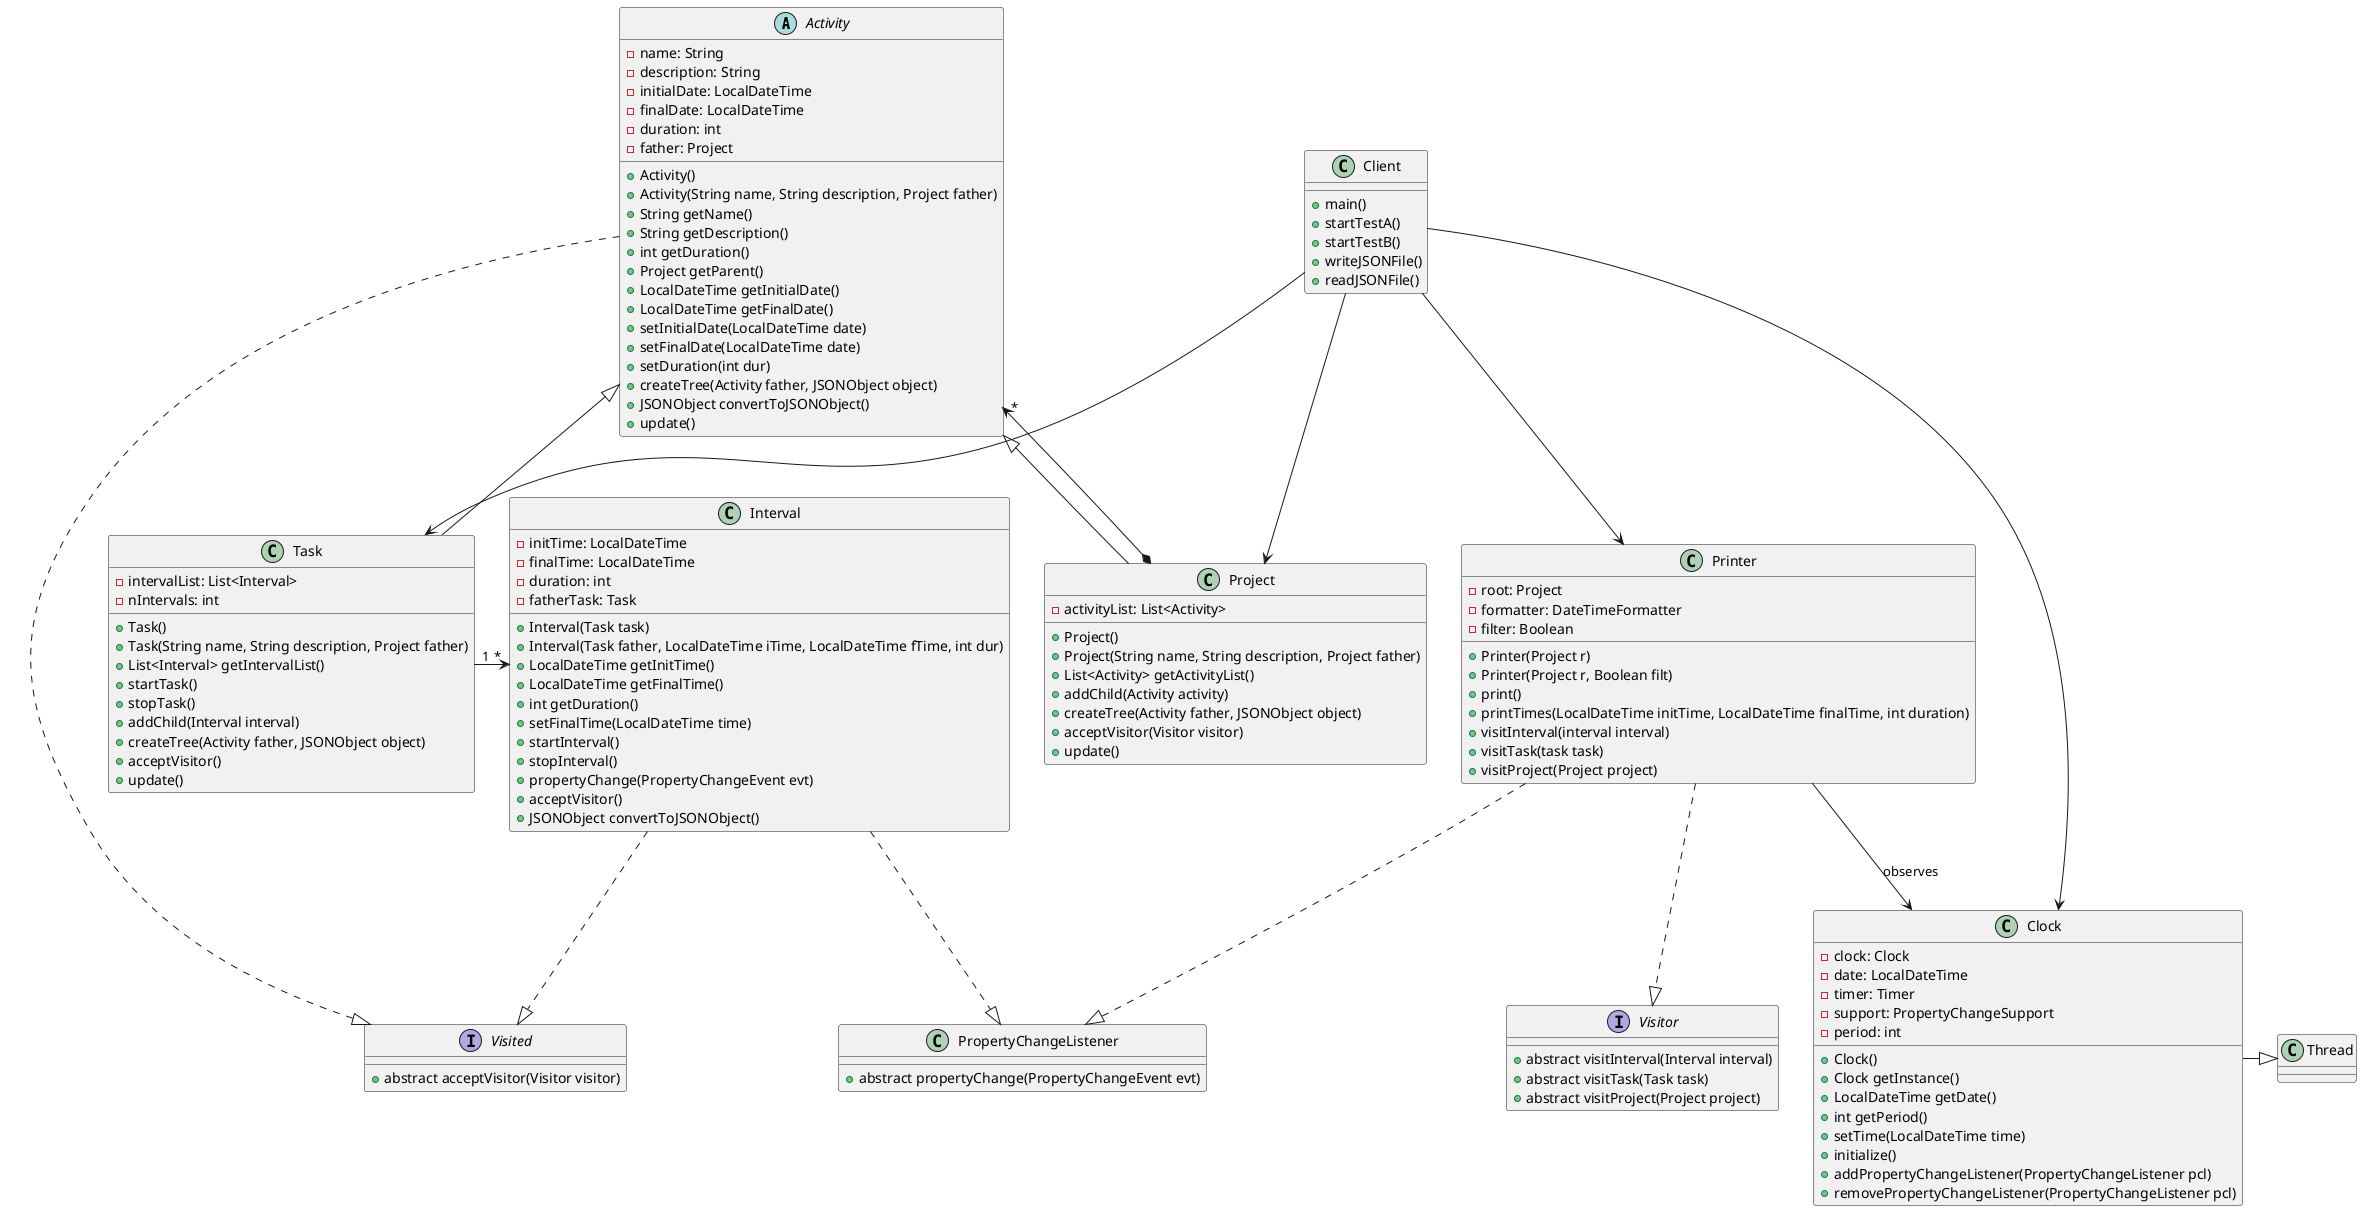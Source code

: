 @startuml


abstract class Activity{
- name: String
- description: String
- initialDate: LocalDateTime
- finalDate: LocalDateTime
- duration: int
- father: Project
+ Activity()
+ Activity(String name, String description, Project father)
+ String getName()
+ String getDescription()
+ int getDuration()
+ Project getParent()
+ LocalDateTime getInitialDate()
+ LocalDateTime getFinalDate()
+ setInitialDate(LocalDateTime date)
+ setFinalDate(LocalDateTime date)
+ setDuration(int dur)
+ createTree(Activity father, JSONObject object)
+ JSONObject convertToJSONObject()
+ update()

}

class Task{
- intervalList: List<Interval>
- nIntervals: int
+ Task()
+ Task(String name, String description, Project father)
+ List<Interval> getIntervalList()
+ startTask()
+ stopTask()
+ addChild(Interval interval)
+ createTree(Activity father, JSONObject object)
+ acceptVisitor()
+ update()
}

class Project{
- activityList: List<Activity>
+ Project()
+ Project(String name, String description, Project father)
+ List<Activity> getActivityList()
+ addChild(Activity activity)
+ createTree(Activity father, JSONObject object)
+ acceptVisitor(Visitor visitor)
+ update()

}

class Clock{
- clock: Clock
- date: LocalDateTime
- timer: Timer
- support: PropertyChangeSupport
- period: int
+ Clock()
+ Clock getInstance()
+ LocalDateTime getDate()
+ int getPeriod()
+ setTime(LocalDateTime time)
+ initialize()
+ addPropertyChangeListener(PropertyChangeListener pcl)
+ removePropertyChangeListener(PropertyChangeListener pcl)
}

class Thread{}

class Interval{
- initTime: LocalDateTime
- finalTime: LocalDateTime
- duration: int
- fatherTask: Task
+ Interval(Task task)
+ Interval(Task father, LocalDateTime iTime, LocalDateTime fTime, int dur)
+ LocalDateTime getInitTime()
+ LocalDateTime getFinalTime()
+ int getDuration()
+ setFinalTime(LocalDateTime time)
+ startInterval()
+ stopInterval()
+ propertyChange(PropertyChangeEvent evt)
+ acceptVisitor()
+ JSONObject convertToJSONObject()
}

class Client{
+ main()
+ startTestA()
+ startTestB()
+ writeJSONFile()
+ readJSONFile()
}

class Printer{
- root: Project
- formatter: DateTimeFormatter
- filter: Boolean
+ Printer(Project r)
+ Printer(Project r, Boolean filt)
+ print()
+ printTimes(LocalDateTime initTime, LocalDateTime finalTime, int duration)
+ visitInterval(interval interval)
+ visitTask(task task)
+ visitProject(Project project)
}

interface Visited{
+ abstract acceptVisitor(Visitor visitor)
}

interface Visitor{
+ abstract visitInterval(Interval interval)
+ abstract visitTask(Task task)
+ abstract visitProject(Project project)

}

class PropertyChangeListener{
+ abstract propertyChange(PropertyChangeEvent evt)
}


Project -up-|> Activity
Task -up-|> Activity
Project  *--> "*" Activity
Client --> Project
Client --> Task
Client --> Clock
Client --> Printer
Task "1" -right->"*" Interval
Printer --> Clock : observes
Clock -right-|> Thread
Printer ..|> Visitor
Activity ..|> Visited
Interval ..|> Visited
Printer ..|> PropertyChangeListener
Interval ..|> PropertyChangeListener

@enduml